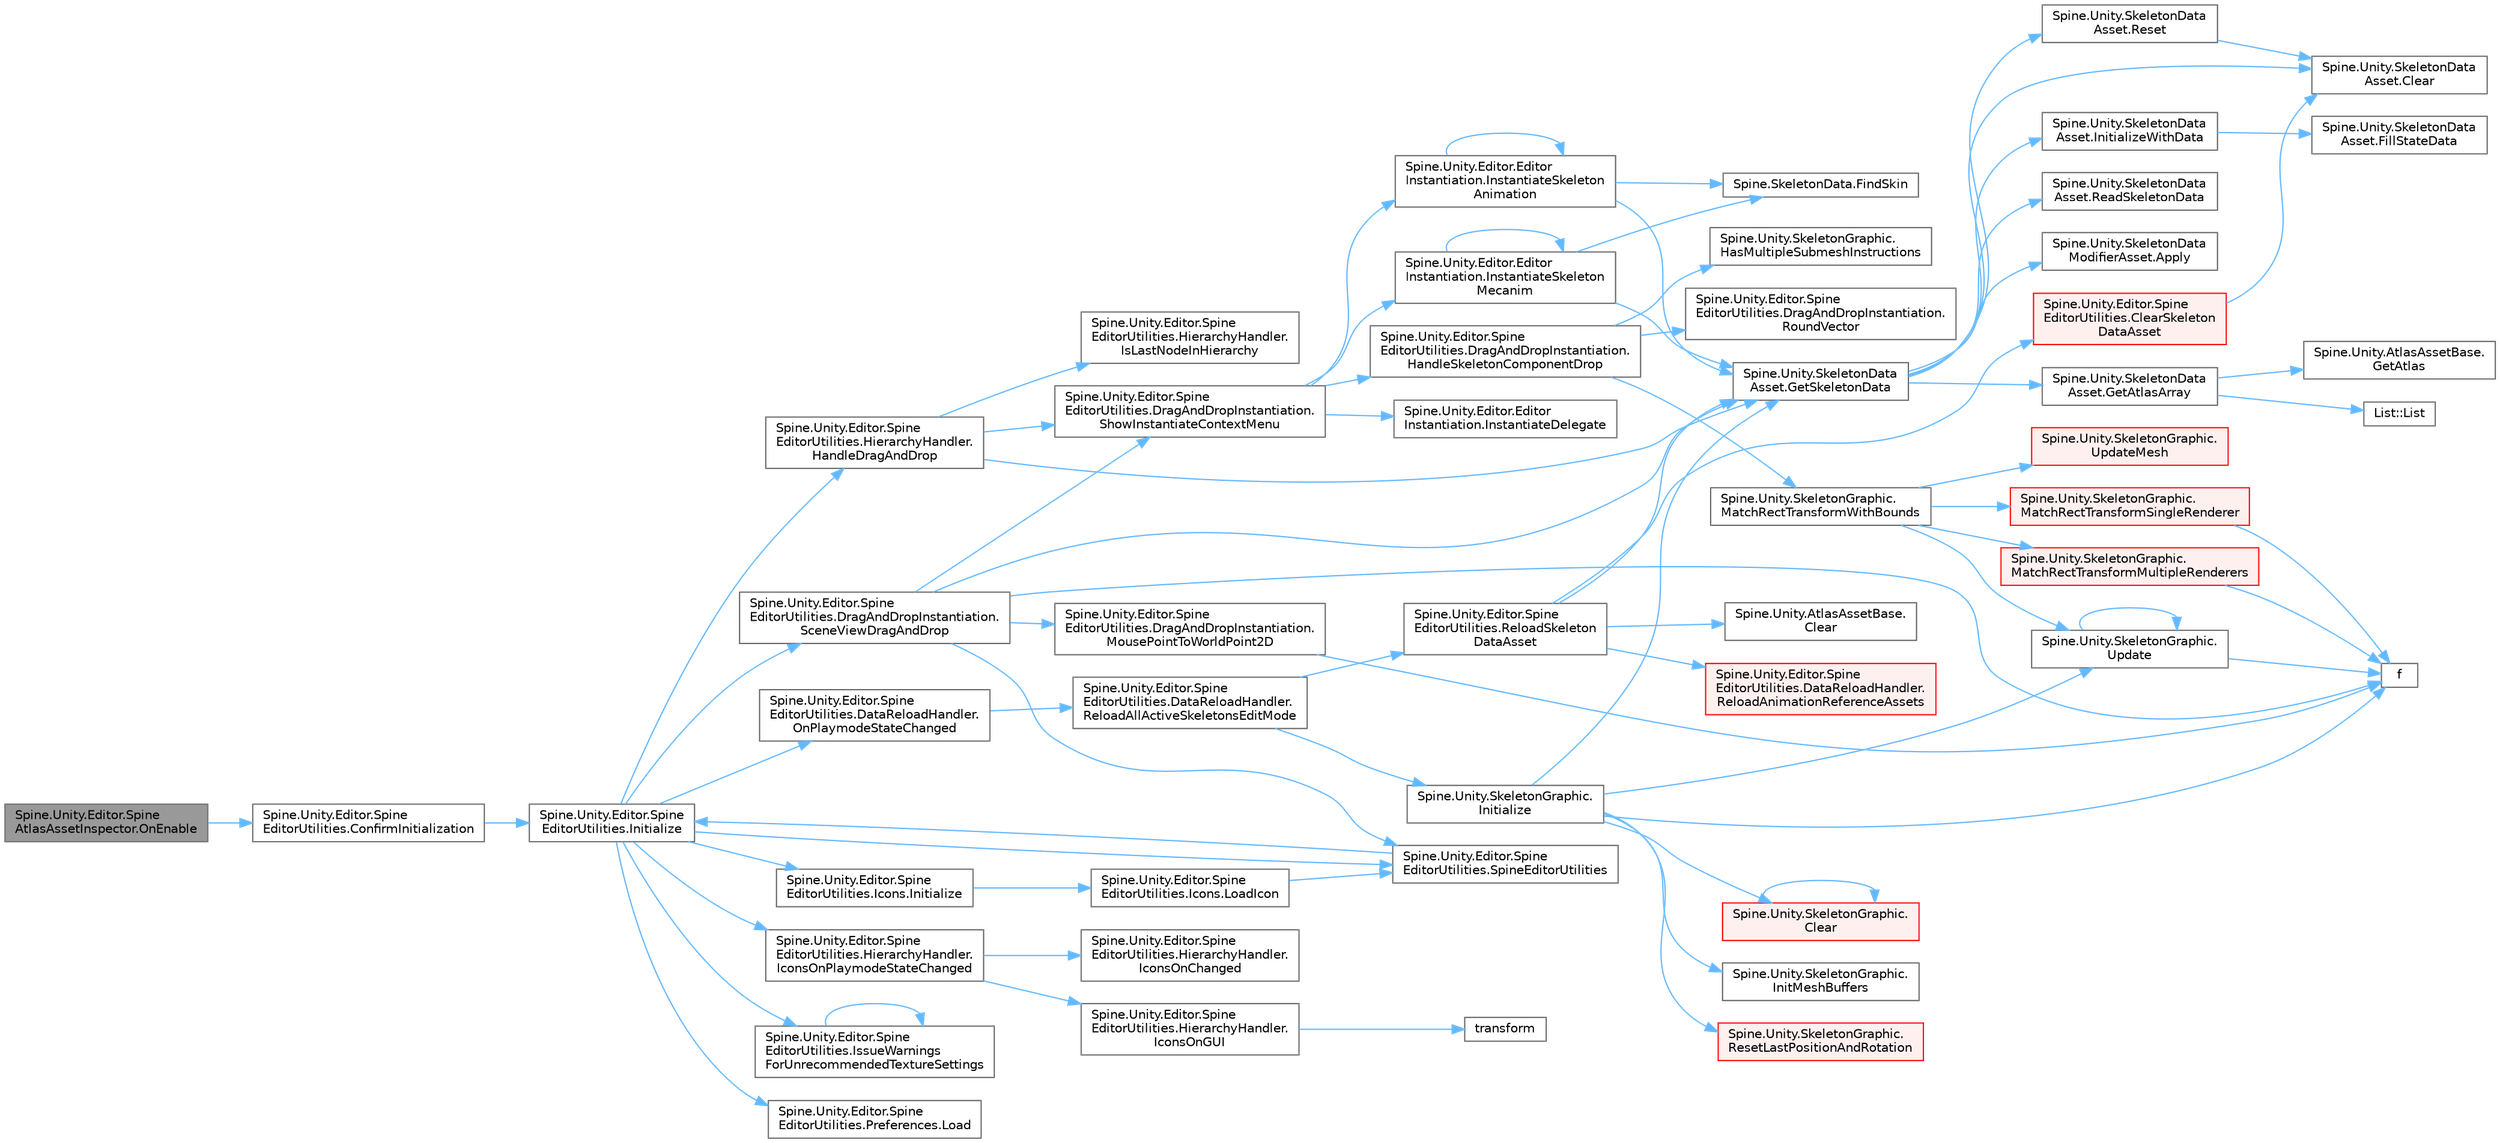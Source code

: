 digraph "Spine.Unity.Editor.SpineAtlasAssetInspector.OnEnable"
{
 // LATEX_PDF_SIZE
  bgcolor="transparent";
  edge [fontname=Helvetica,fontsize=10,labelfontname=Helvetica,labelfontsize=10];
  node [fontname=Helvetica,fontsize=10,shape=box,height=0.2,width=0.4];
  rankdir="LR";
  Node1 [id="Node000001",label="Spine.Unity.Editor.Spine\lAtlasAssetInspector.OnEnable",height=0.2,width=0.4,color="gray40", fillcolor="grey60", style="filled", fontcolor="black",tooltip=" "];
  Node1 -> Node2 [id="edge1_Node000001_Node000002",color="steelblue1",style="solid",tooltip=" "];
  Node2 [id="Node000002",label="Spine.Unity.Editor.Spine\lEditorUtilities.ConfirmInitialization",height=0.2,width=0.4,color="grey40", fillcolor="white", style="filled",URL="$class_spine_1_1_unity_1_1_editor_1_1_spine_editor_utilities.html#a50138b04862241cbc785ba1e1b9b014f",tooltip=" "];
  Node2 -> Node3 [id="edge2_Node000002_Node000003",color="steelblue1",style="solid",tooltip=" "];
  Node3 [id="Node000003",label="Spine.Unity.Editor.Spine\lEditorUtilities.Initialize",height=0.2,width=0.4,color="grey40", fillcolor="white", style="filled",URL="$class_spine_1_1_unity_1_1_editor_1_1_spine_editor_utilities.html#abd76572f6dc50fd5b923f3360652e60c",tooltip=" "];
  Node3 -> Node4 [id="edge3_Node000003_Node000004",color="steelblue1",style="solid",tooltip=" "];
  Node4 [id="Node000004",label="Spine.Unity.Editor.Spine\lEditorUtilities.HierarchyHandler.\lHandleDragAndDrop",height=0.2,width=0.4,color="grey40", fillcolor="white", style="filled",URL="$class_spine_1_1_unity_1_1_editor_1_1_spine_editor_utilities_1_1_hierarchy_handler.html#a1a42f29b51e4dc47d487e5642ad6512d",tooltip=" "];
  Node4 -> Node5 [id="edge4_Node000004_Node000005",color="steelblue1",style="solid",tooltip=" "];
  Node5 [id="Node000005",label="Spine.Unity.SkeletonData\lAsset.GetSkeletonData",height=0.2,width=0.4,color="grey40", fillcolor="white", style="filled",URL="$class_spine_1_1_unity_1_1_skeleton_data_asset.html#a2b0df38bd74c1b464ed8543f72c7fd4e",tooltip="Loads, caches and returns the SkeletonData from the skeleton data file. Returns the cached SkeletonDa..."];
  Node5 -> Node6 [id="edge5_Node000005_Node000006",color="steelblue1",style="solid",tooltip=" "];
  Node6 [id="Node000006",label="Spine.Unity.SkeletonData\lModifierAsset.Apply",height=0.2,width=0.4,color="grey40", fillcolor="white", style="filled",URL="$class_spine_1_1_unity_1_1_skeleton_data_modifier_asset.html#a09f330e2137df124acf2ed48946312ba",tooltip=" "];
  Node5 -> Node7 [id="edge6_Node000005_Node000007",color="steelblue1",style="solid",tooltip=" "];
  Node7 [id="Node000007",label="Spine.Unity.SkeletonData\lAsset.Clear",height=0.2,width=0.4,color="grey40", fillcolor="white", style="filled",URL="$class_spine_1_1_unity_1_1_skeleton_data_asset.html#a0609f106c8b6f209cdcc696dc7ef5361",tooltip="Clears the loaded SkeletonData and AnimationStateData. Use this to force a reload for the next time G..."];
  Node5 -> Node8 [id="edge7_Node000005_Node000008",color="steelblue1",style="solid",tooltip=" "];
  Node8 [id="Node000008",label="Spine.Unity.SkeletonData\lAsset.GetAtlasArray",height=0.2,width=0.4,color="grey40", fillcolor="white", style="filled",URL="$class_spine_1_1_unity_1_1_skeleton_data_asset.html#a1dbef5f8199b8f1f1545a26a4161f023",tooltip=" "];
  Node8 -> Node9 [id="edge8_Node000008_Node000009",color="steelblue1",style="solid",tooltip=" "];
  Node9 [id="Node000009",label="Spine.Unity.AtlasAssetBase.\lGetAtlas",height=0.2,width=0.4,color="grey40", fillcolor="white", style="filled",URL="$class_spine_1_1_unity_1_1_atlas_asset_base.html#a640cc5ec1798bc8ea9304d49bf97a26e",tooltip=" "];
  Node8 -> Node10 [id="edge9_Node000008_Node000010",color="steelblue1",style="solid",tooltip=" "];
  Node10 [id="Node000010",label="List::List",height=0.2,width=0.4,color="grey40", fillcolor="white", style="filled",URL="$class_list.html#a5c5e27671b21b3815d4e25b953c69454",tooltip=" "];
  Node5 -> Node11 [id="edge10_Node000005_Node000011",color="steelblue1",style="solid",tooltip=" "];
  Node11 [id="Node000011",label="Spine.Unity.SkeletonData\lAsset.InitializeWithData",height=0.2,width=0.4,color="grey40", fillcolor="white", style="filled",URL="$class_spine_1_1_unity_1_1_skeleton_data_asset.html#af35124cb15739cec2f598b6755a14f16",tooltip=" "];
  Node11 -> Node12 [id="edge11_Node000011_Node000012",color="steelblue1",style="solid",tooltip=" "];
  Node12 [id="Node000012",label="Spine.Unity.SkeletonData\lAsset.FillStateData",height=0.2,width=0.4,color="grey40", fillcolor="white", style="filled",URL="$class_spine_1_1_unity_1_1_skeleton_data_asset.html#a411b92c93906b415251b1a1022dfe9cb",tooltip=" "];
  Node5 -> Node13 [id="edge12_Node000005_Node000013",color="steelblue1",style="solid",tooltip=" "];
  Node13 [id="Node000013",label="Spine.Unity.SkeletonData\lAsset.ReadSkeletonData",height=0.2,width=0.4,color="grey40", fillcolor="white", style="filled",URL="$class_spine_1_1_unity_1_1_skeleton_data_asset.html#aa0975d976e5a4469b4f37d6bed3a21cd",tooltip=" "];
  Node5 -> Node14 [id="edge13_Node000005_Node000014",color="steelblue1",style="solid",tooltip=" "];
  Node14 [id="Node000014",label="Spine.Unity.SkeletonData\lAsset.Reset",height=0.2,width=0.4,color="grey40", fillcolor="white", style="filled",URL="$class_spine_1_1_unity_1_1_skeleton_data_asset.html#a36c686acb39535dbb13d1a55692b0f04",tooltip=" "];
  Node14 -> Node7 [id="edge14_Node000014_Node000007",color="steelblue1",style="solid",tooltip=" "];
  Node4 -> Node15 [id="edge15_Node000004_Node000015",color="steelblue1",style="solid",tooltip=" "];
  Node15 [id="Node000015",label="Spine.Unity.Editor.Spine\lEditorUtilities.HierarchyHandler.\lIsLastNodeInHierarchy",height=0.2,width=0.4,color="grey40", fillcolor="white", style="filled",URL="$class_spine_1_1_unity_1_1_editor_1_1_spine_editor_utilities_1_1_hierarchy_handler.html#a7ffafa2e0b91c6b537d386418e770ad7",tooltip=" "];
  Node4 -> Node16 [id="edge16_Node000004_Node000016",color="steelblue1",style="solid",tooltip=" "];
  Node16 [id="Node000016",label="Spine.Unity.Editor.Spine\lEditorUtilities.DragAndDropInstantiation.\lShowInstantiateContextMenu",height=0.2,width=0.4,color="grey40", fillcolor="white", style="filled",URL="$class_spine_1_1_unity_1_1_editor_1_1_spine_editor_utilities_1_1_drag_and_drop_instantiation.html#a151f91e92e3f3eb034ee5059784da010",tooltip=" "];
  Node16 -> Node17 [id="edge17_Node000016_Node000017",color="steelblue1",style="solid",tooltip=" "];
  Node17 [id="Node000017",label="Spine.Unity.Editor.Spine\lEditorUtilities.DragAndDropInstantiation.\lHandleSkeletonComponentDrop",height=0.2,width=0.4,color="grey40", fillcolor="white", style="filled",URL="$class_spine_1_1_unity_1_1_editor_1_1_spine_editor_utilities_1_1_drag_and_drop_instantiation.html#a740927ee54a7d6b0cb41be4d0c89b9dd",tooltip=" "];
  Node17 -> Node18 [id="edge18_Node000017_Node000018",color="steelblue1",style="solid",tooltip=" "];
  Node18 [id="Node000018",label="Spine.Unity.SkeletonGraphic.\lHasMultipleSubmeshInstructions",height=0.2,width=0.4,color="grey40", fillcolor="white", style="filled",URL="$class_spine_1_1_unity_1_1_skeleton_graphic.html#a1330ca516a2a73248576b047ef30c2cd",tooltip=" "];
  Node17 -> Node19 [id="edge19_Node000017_Node000019",color="steelblue1",style="solid",tooltip=" "];
  Node19 [id="Node000019",label="Spine.Unity.SkeletonGraphic.\lMatchRectTransformWithBounds",height=0.2,width=0.4,color="grey40", fillcolor="white", style="filled",URL="$class_spine_1_1_unity_1_1_skeleton_graphic.html#a21244bb0bd7c0eee72165952058843f2",tooltip=" "];
  Node19 -> Node20 [id="edge20_Node000019_Node000020",color="steelblue1",style="solid",tooltip=" "];
  Node20 [id="Node000020",label="Spine.Unity.SkeletonGraphic.\lMatchRectTransformMultipleRenderers",height=0.2,width=0.4,color="red", fillcolor="#FFF0F0", style="filled",URL="$class_spine_1_1_unity_1_1_skeleton_graphic.html#ae006d71be660943c27496907bf99feca",tooltip=" "];
  Node20 -> Node21 [id="edge21_Node000020_Node000021",color="steelblue1",style="solid",tooltip=" "];
  Node21 [id="Node000021",label="f",height=0.2,width=0.4,color="grey40", fillcolor="white", style="filled",URL="$cxx11__tensor__map_8cpp.html#a7f507fea02198f6cb81c86640c7b1a4e",tooltip=" "];
  Node19 -> Node24 [id="edge22_Node000019_Node000024",color="steelblue1",style="solid",tooltip=" "];
  Node24 [id="Node000024",label="Spine.Unity.SkeletonGraphic.\lMatchRectTransformSingleRenderer",height=0.2,width=0.4,color="red", fillcolor="#FFF0F0", style="filled",URL="$class_spine_1_1_unity_1_1_skeleton_graphic.html#a68ddd15152b8c9c6bcb1ada993b53124",tooltip=" "];
  Node24 -> Node21 [id="edge23_Node000024_Node000021",color="steelblue1",style="solid",tooltip=" "];
  Node19 -> Node26 [id="edge24_Node000019_Node000026",color="steelblue1",style="solid",tooltip=" "];
  Node26 [id="Node000026",label="Spine.Unity.SkeletonGraphic.\lUpdate",height=0.2,width=0.4,color="grey40", fillcolor="white", style="filled",URL="$class_spine_1_1_unity_1_1_skeleton_graphic.html#aff60ca4f1769ec2ee4726770fd46f8fb",tooltip=" "];
  Node26 -> Node21 [id="edge25_Node000026_Node000021",color="steelblue1",style="solid",tooltip=" "];
  Node26 -> Node26 [id="edge26_Node000026_Node000026",color="steelblue1",style="solid",tooltip=" "];
  Node19 -> Node27 [id="edge27_Node000019_Node000027",color="steelblue1",style="solid",tooltip=" "];
  Node27 [id="Node000027",label="Spine.Unity.SkeletonGraphic.\lUpdateMesh",height=0.2,width=0.4,color="red", fillcolor="#FFF0F0", style="filled",URL="$class_spine_1_1_unity_1_1_skeleton_graphic.html#a1811fb0d59465b27a278b3aaf8058c36",tooltip=" "];
  Node17 -> Node50 [id="edge28_Node000017_Node000050",color="steelblue1",style="solid",tooltip=" "];
  Node50 [id="Node000050",label="Spine.Unity.Editor.Spine\lEditorUtilities.DragAndDropInstantiation.\lRoundVector",height=0.2,width=0.4,color="grey40", fillcolor="white", style="filled",URL="$class_spine_1_1_unity_1_1_editor_1_1_spine_editor_utilities_1_1_drag_and_drop_instantiation.html#a4da7c06949d7cf0288e5d6e6715487a0",tooltip="Rounds off vector components to a number of decimal digits."];
  Node16 -> Node51 [id="edge29_Node000016_Node000051",color="steelblue1",style="solid",tooltip=" "];
  Node51 [id="Node000051",label="Spine.Unity.Editor.Editor\lInstantiation.InstantiateDelegate",height=0.2,width=0.4,color="grey40", fillcolor="white", style="filled",URL="$class_spine_1_1_unity_1_1_editor_1_1_editor_instantiation.html#a4c259361f2a77b1e5f978ffc197c929a",tooltip=" "];
  Node16 -> Node52 [id="edge30_Node000016_Node000052",color="steelblue1",style="solid",tooltip=" "];
  Node52 [id="Node000052",label="Spine.Unity.Editor.Editor\lInstantiation.InstantiateSkeleton\lAnimation",height=0.2,width=0.4,color="grey40", fillcolor="white", style="filled",URL="$class_spine_1_1_unity_1_1_editor_1_1_editor_instantiation.html#a3d8de5c859ad64922c4e2ed4b9d201e8",tooltip=" "];
  Node52 -> Node53 [id="edge31_Node000052_Node000053",color="steelblue1",style="solid",tooltip=" "];
  Node53 [id="Node000053",label="Spine.SkeletonData.FindSkin",height=0.2,width=0.4,color="grey40", fillcolor="white", style="filled",URL="$class_spine_1_1_skeleton_data.html#a6f87af52a59ff01da994c5ae68397369",tooltip="May be null."];
  Node52 -> Node5 [id="edge32_Node000052_Node000005",color="steelblue1",style="solid",tooltip=" "];
  Node52 -> Node52 [id="edge33_Node000052_Node000052",color="steelblue1",style="solid",tooltip=" "];
  Node16 -> Node54 [id="edge34_Node000016_Node000054",color="steelblue1",style="solid",tooltip=" "];
  Node54 [id="Node000054",label="Spine.Unity.Editor.Editor\lInstantiation.InstantiateSkeleton\lMecanim",height=0.2,width=0.4,color="grey40", fillcolor="white", style="filled",URL="$class_spine_1_1_unity_1_1_editor_1_1_editor_instantiation.html#aecd9520779a3f28e30db6ea28d38ae82",tooltip=" "];
  Node54 -> Node53 [id="edge35_Node000054_Node000053",color="steelblue1",style="solid",tooltip=" "];
  Node54 -> Node5 [id="edge36_Node000054_Node000005",color="steelblue1",style="solid",tooltip=" "];
  Node54 -> Node54 [id="edge37_Node000054_Node000054",color="steelblue1",style="solid",tooltip=" "];
  Node3 -> Node55 [id="edge38_Node000003_Node000055",color="steelblue1",style="solid",tooltip=" "];
  Node55 [id="Node000055",label="Spine.Unity.Editor.Spine\lEditorUtilities.HierarchyHandler.\lIconsOnPlaymodeStateChanged",height=0.2,width=0.4,color="grey40", fillcolor="white", style="filled",URL="$class_spine_1_1_unity_1_1_editor_1_1_spine_editor_utilities_1_1_hierarchy_handler.html#a5679e0dfd4a5917ec1b1630f9afe14e5",tooltip=" "];
  Node55 -> Node56 [id="edge39_Node000055_Node000056",color="steelblue1",style="solid",tooltip=" "];
  Node56 [id="Node000056",label="Spine.Unity.Editor.Spine\lEditorUtilities.HierarchyHandler.\lIconsOnChanged",height=0.2,width=0.4,color="grey40", fillcolor="white", style="filled",URL="$class_spine_1_1_unity_1_1_editor_1_1_spine_editor_utilities_1_1_hierarchy_handler.html#ad599c035fe536f69b1c7c7997623f5db",tooltip=" "];
  Node55 -> Node57 [id="edge40_Node000055_Node000057",color="steelblue1",style="solid",tooltip=" "];
  Node57 [id="Node000057",label="Spine.Unity.Editor.Spine\lEditorUtilities.HierarchyHandler.\lIconsOnGUI",height=0.2,width=0.4,color="grey40", fillcolor="white", style="filled",URL="$class_spine_1_1_unity_1_1_editor_1_1_spine_editor_utilities_1_1_hierarchy_handler.html#a8c74a4e7df94d62cdaaa884cbe21f974",tooltip=" "];
  Node57 -> Node31 [id="edge41_Node000057_Node000031",color="steelblue1",style="solid",tooltip=" "];
  Node31 [id="Node000031",label="transform",height=0.2,width=0.4,color="grey40", fillcolor="white", style="filled",URL="$geometry_8cpp.html#ad05130a1d9f2e9708c1125b4cc2fe7cb",tooltip=" "];
  Node3 -> Node58 [id="edge42_Node000003_Node000058",color="steelblue1",style="solid",tooltip=" "];
  Node58 [id="Node000058",label="Spine.Unity.Editor.Spine\lEditorUtilities.Icons.Initialize",height=0.2,width=0.4,color="grey40", fillcolor="white", style="filled",URL="$class_spine_1_1_unity_1_1_editor_1_1_spine_editor_utilities_1_1_icons.html#a827ac18599cfad6d3d62ad362f53b886",tooltip=" "];
  Node58 -> Node59 [id="edge43_Node000058_Node000059",color="steelblue1",style="solid",tooltip=" "];
  Node59 [id="Node000059",label="Spine.Unity.Editor.Spine\lEditorUtilities.Icons.LoadIcon",height=0.2,width=0.4,color="grey40", fillcolor="white", style="filled",URL="$class_spine_1_1_unity_1_1_editor_1_1_spine_editor_utilities_1_1_icons.html#a0f84a49ed82e4c0a56eff579b02d936a",tooltip=" "];
  Node59 -> Node60 [id="edge44_Node000059_Node000060",color="steelblue1",style="solid",tooltip=" "];
  Node60 [id="Node000060",label="Spine.Unity.Editor.Spine\lEditorUtilities.SpineEditorUtilities",height=0.2,width=0.4,color="grey40", fillcolor="white", style="filled",URL="$class_spine_1_1_unity_1_1_editor_1_1_spine_editor_utilities.html#ac7d2768f43a591003555a90010ee7e4d",tooltip=" "];
  Node60 -> Node3 [id="edge45_Node000060_Node000003",color="steelblue1",style="solid",tooltip=" "];
  Node3 -> Node61 [id="edge46_Node000003_Node000061",color="steelblue1",style="solid",tooltip=" "];
  Node61 [id="Node000061",label="Spine.Unity.Editor.Spine\lEditorUtilities.IssueWarnings\lForUnrecommendedTextureSettings",height=0.2,width=0.4,color="grey40", fillcolor="white", style="filled",URL="$class_spine_1_1_unity_1_1_editor_1_1_spine_editor_utilities.html#ad8f08832ceb97be6334ab8701681a1f3",tooltip=" "];
  Node61 -> Node61 [id="edge47_Node000061_Node000061",color="steelblue1",style="solid",tooltip=" "];
  Node3 -> Node62 [id="edge48_Node000003_Node000062",color="steelblue1",style="solid",tooltip=" "];
  Node62 [id="Node000062",label="Spine.Unity.Editor.Spine\lEditorUtilities.Preferences.Load",height=0.2,width=0.4,color="grey40", fillcolor="white", style="filled",URL="$class_spine_1_1_unity_1_1_editor_1_1_spine_editor_utilities_1_1_preferences.html#ad0c965afa143d68e2f4f46de7af3729c",tooltip=" "];
  Node3 -> Node63 [id="edge49_Node000003_Node000063",color="steelblue1",style="solid",tooltip=" "];
  Node63 [id="Node000063",label="Spine.Unity.Editor.Spine\lEditorUtilities.DataReloadHandler.\lOnPlaymodeStateChanged",height=0.2,width=0.4,color="grey40", fillcolor="white", style="filled",URL="$class_spine_1_1_unity_1_1_editor_1_1_spine_editor_utilities_1_1_data_reload_handler.html#a639a3277596e265eaa26fa866412255f",tooltip=" "];
  Node63 -> Node64 [id="edge50_Node000063_Node000064",color="steelblue1",style="solid",tooltip=" "];
  Node64 [id="Node000064",label="Spine.Unity.Editor.Spine\lEditorUtilities.DataReloadHandler.\lReloadAllActiveSkeletonsEditMode",height=0.2,width=0.4,color="grey40", fillcolor="white", style="filled",URL="$class_spine_1_1_unity_1_1_editor_1_1_spine_editor_utilities_1_1_data_reload_handler.html#add5a2323055052674772b94e7ad0c7f5",tooltip=" "];
  Node64 -> Node65 [id="edge51_Node000064_Node000065",color="steelblue1",style="solid",tooltip=" "];
  Node65 [id="Node000065",label="Spine.Unity.SkeletonGraphic.\lInitialize",height=0.2,width=0.4,color="grey40", fillcolor="white", style="filled",URL="$class_spine_1_1_unity_1_1_skeleton_graphic.html#a7e3fa647feb1c7753bf9a62fadfb58b5",tooltip=" "];
  Node65 -> Node66 [id="edge52_Node000065_Node000066",color="steelblue1",style="solid",tooltip=" "];
  Node66 [id="Node000066",label="Spine.Unity.SkeletonGraphic.\lClear",height=0.2,width=0.4,color="red", fillcolor="#FFF0F0", style="filled",URL="$class_spine_1_1_unity_1_1_skeleton_graphic.html#ad1999860227d8214faa75028821fd249",tooltip=" "];
  Node66 -> Node66 [id="edge53_Node000066_Node000066",color="steelblue1",style="solid",tooltip=" "];
  Node65 -> Node21 [id="edge54_Node000065_Node000021",color="steelblue1",style="solid",tooltip=" "];
  Node65 -> Node5 [id="edge55_Node000065_Node000005",color="steelblue1",style="solid",tooltip=" "];
  Node65 -> Node69 [id="edge56_Node000065_Node000069",color="steelblue1",style="solid",tooltip=" "];
  Node69 [id="Node000069",label="Spine.Unity.SkeletonGraphic.\lInitMeshBuffers",height=0.2,width=0.4,color="grey40", fillcolor="white", style="filled",URL="$class_spine_1_1_unity_1_1_skeleton_graphic.html#a61cfe79cb80c921e37ad9eb10dfa344d",tooltip=" "];
  Node65 -> Node70 [id="edge57_Node000065_Node000070",color="steelblue1",style="solid",tooltip=" "];
  Node70 [id="Node000070",label="Spine.Unity.SkeletonGraphic.\lResetLastPositionAndRotation",height=0.2,width=0.4,color="red", fillcolor="#FFF0F0", style="filled",URL="$class_spine_1_1_unity_1_1_skeleton_graphic.html#a646f781b8967396f700087e9f62c6b61",tooltip=" "];
  Node65 -> Node26 [id="edge58_Node000065_Node000026",color="steelblue1",style="solid",tooltip=" "];
  Node64 -> Node73 [id="edge59_Node000064_Node000073",color="steelblue1",style="solid",tooltip=" "];
  Node73 [id="Node000073",label="Spine.Unity.Editor.Spine\lEditorUtilities.ReloadSkeleton\lDataAsset",height=0.2,width=0.4,color="grey40", fillcolor="white", style="filled",URL="$class_spine_1_1_unity_1_1_editor_1_1_spine_editor_utilities.html#a8bf2e890ce73f7347cbc9d129c7a40cf",tooltip=" "];
  Node73 -> Node74 [id="edge60_Node000073_Node000074",color="steelblue1",style="solid",tooltip=" "];
  Node74 [id="Node000074",label="Spine.Unity.AtlasAssetBase.\lClear",height=0.2,width=0.4,color="grey40", fillcolor="white", style="filled",URL="$class_spine_1_1_unity_1_1_atlas_asset_base.html#ace7e076fe53120c275480b4c1f6b7cf4",tooltip=" "];
  Node73 -> Node75 [id="edge61_Node000073_Node000075",color="steelblue1",style="solid",tooltip=" "];
  Node75 [id="Node000075",label="Spine.Unity.Editor.Spine\lEditorUtilities.ClearSkeleton\lDataAsset",height=0.2,width=0.4,color="red", fillcolor="#FFF0F0", style="filled",URL="$class_spine_1_1_unity_1_1_editor_1_1_spine_editor_utilities.html#aae92ccf04c1d0144da4b35d9cecb6e32",tooltip=" "];
  Node75 -> Node7 [id="edge62_Node000075_Node000007",color="steelblue1",style="solid",tooltip=" "];
  Node73 -> Node5 [id="edge63_Node000073_Node000005",color="steelblue1",style="solid",tooltip=" "];
  Node73 -> Node79 [id="edge64_Node000073_Node000079",color="steelblue1",style="solid",tooltip=" "];
  Node79 [id="Node000079",label="Spine.Unity.Editor.Spine\lEditorUtilities.DataReloadHandler.\lReloadAnimationReferenceAssets",height=0.2,width=0.4,color="red", fillcolor="#FFF0F0", style="filled",URL="$class_spine_1_1_unity_1_1_editor_1_1_spine_editor_utilities_1_1_data_reload_handler.html#a239f9dec03306653aa9132aae1703cec",tooltip=" "];
  Node3 -> Node80 [id="edge65_Node000003_Node000080",color="steelblue1",style="solid",tooltip=" "];
  Node80 [id="Node000080",label="Spine.Unity.Editor.Spine\lEditorUtilities.DragAndDropInstantiation.\lSceneViewDragAndDrop",height=0.2,width=0.4,color="grey40", fillcolor="white", style="filled",URL="$class_spine_1_1_unity_1_1_editor_1_1_spine_editor_utilities_1_1_drag_and_drop_instantiation.html#a591838a4b7c9684147f834ef62f02b87",tooltip=" "];
  Node80 -> Node21 [id="edge66_Node000080_Node000021",color="steelblue1",style="solid",tooltip=" "];
  Node80 -> Node5 [id="edge67_Node000080_Node000005",color="steelblue1",style="solid",tooltip=" "];
  Node80 -> Node81 [id="edge68_Node000080_Node000081",color="steelblue1",style="solid",tooltip=" "];
  Node81 [id="Node000081",label="Spine.Unity.Editor.Spine\lEditorUtilities.DragAndDropInstantiation.\lMousePointToWorldPoint2D",height=0.2,width=0.4,color="grey40", fillcolor="white", style="filled",URL="$class_spine_1_1_unity_1_1_editor_1_1_spine_editor_utilities_1_1_drag_and_drop_instantiation.html#ac78dfc2ddc8e04d20f1ca408ae179c42",tooltip="Converts a mouse point to a world point on a plane."];
  Node81 -> Node21 [id="edge69_Node000081_Node000021",color="steelblue1",style="solid",tooltip=" "];
  Node80 -> Node16 [id="edge70_Node000080_Node000016",color="steelblue1",style="solid",tooltip=" "];
  Node80 -> Node60 [id="edge71_Node000080_Node000060",color="steelblue1",style="solid",tooltip=" "];
  Node3 -> Node60 [id="edge72_Node000003_Node000060",color="steelblue1",style="solid",tooltip=" "];
}
